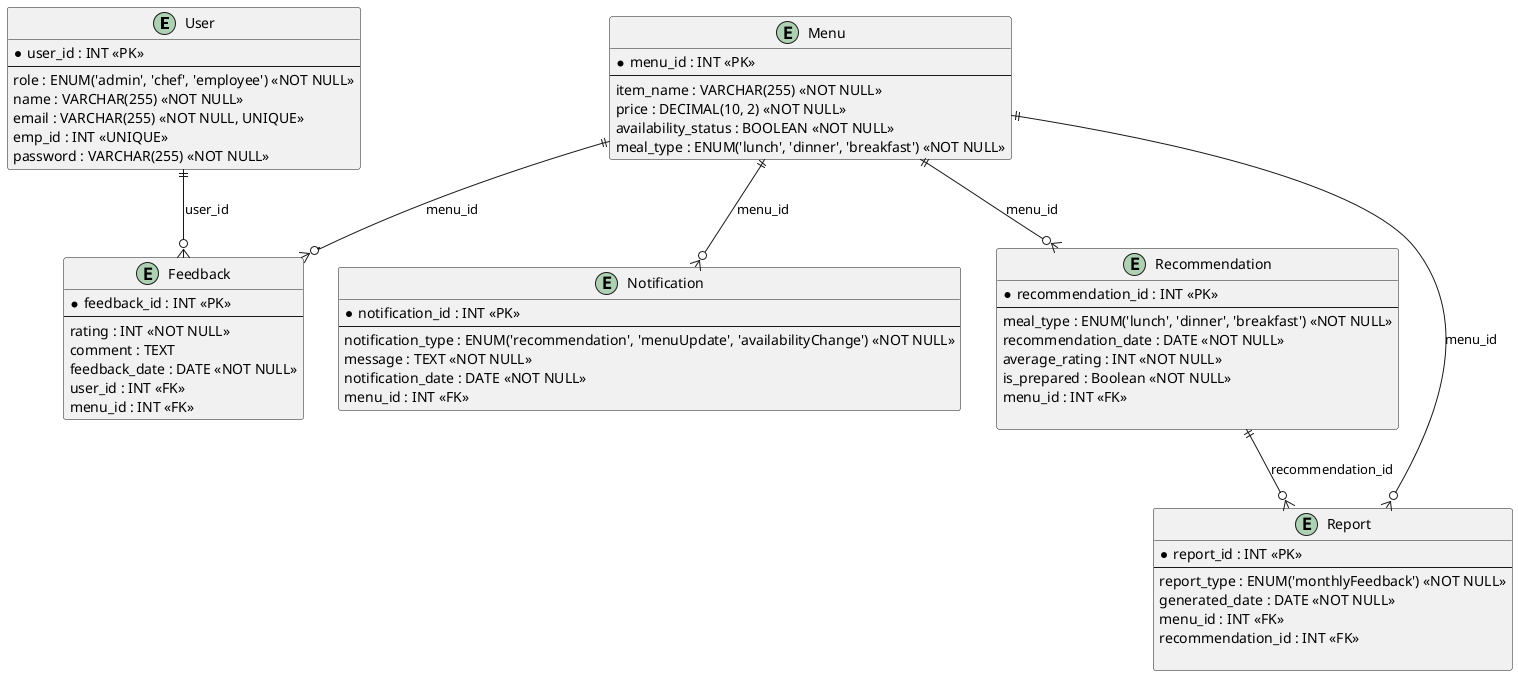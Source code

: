 @startuml
entity User {
    * user_id : INT <<PK>>
    --
    role : ENUM('admin', 'chef', 'employee') <<NOT NULL>>
    name : VARCHAR(255) <<NOT NULL>>
    email : VARCHAR(255) <<NOT NULL, UNIQUE>>
    emp_id : INT <<UNIQUE>>
    password : VARCHAR(255) <<NOT NULL>>
}

entity Menu {
    * menu_id : INT <<PK>>
    --
    item_name : VARCHAR(255) <<NOT NULL>>
    price : DECIMAL(10, 2) <<NOT NULL>>
    availability_status : BOOLEAN <<NOT NULL>>
    meal_type : ENUM('lunch', 'dinner', 'breakfast') <<NOT NULL>>
}

entity Feedback {
    * feedback_id : INT <<PK>>
    --
    rating : INT <<NOT NULL>>
    comment : TEXT
    feedback_date : DATE <<NOT NULL>>
    user_id : INT <<FK>>
    menu_id : INT <<FK>>
}

entity Notification {
    * notification_id : INT <<PK>>
    --
    notification_type : ENUM('recommendation', 'menuUpdate', 'availabilityChange') <<NOT NULL>>
    message : TEXT <<NOT NULL>>
    notification_date : DATE <<NOT NULL>>
    menu_id : INT <<FK>>
}

entity Recommendation {
    * recommendation_id : INT <<PK>>
    --
    meal_type : ENUM('lunch', 'dinner', 'breakfast') <<NOT NULL>>
    recommendation_date : DATE <<NOT NULL>>
    average_rating : INT <<NOT NULL>>
    is_prepared : Boolean <<NOT NULL>>
    menu_id : INT <<FK>>

}

entity Report {
    * report_id : INT <<PK>>
    --
    report_type : ENUM('monthlyFeedback') <<NOT NULL>>
    generated_date : DATE <<NOT NULL>>
    menu_id : INT <<FK>>
    recommendation_id : INT <<FK>>

}

User ||--o{ Feedback : "user_id"
Menu ||--o{ Feedback : "menu_id"
Menu ||--o{ Notification : "menu_id"
Menu ||--o{ Recommendation : "menu_id"
Menu ||--o{ Report : "menu_id"
Recommendation ||--o{ Report :recommendation_id
@enduml
